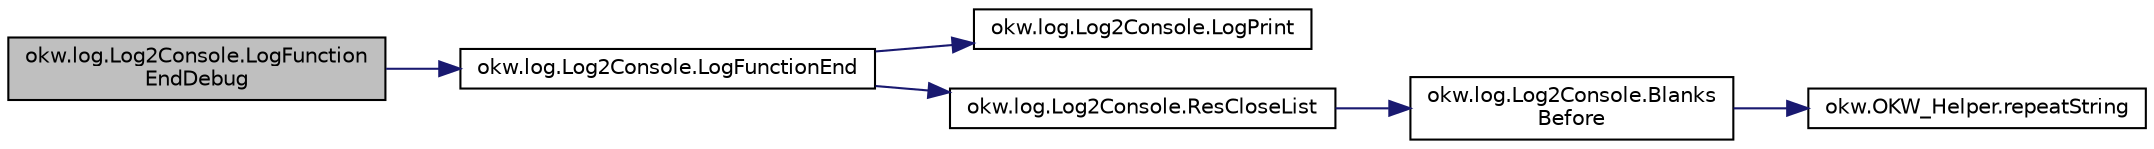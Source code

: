 digraph "okw.log.Log2Console.LogFunctionEndDebug"
{
 // INTERACTIVE_SVG=YES
 // LATEX_PDF_SIZE
  edge [fontname="Helvetica",fontsize="10",labelfontname="Helvetica",labelfontsize="10"];
  node [fontname="Helvetica",fontsize="10",shape=record];
  rankdir="LR";
  Node1 [label="okw.log.Log2Console.LogFunction\lEndDebug",height=0.2,width=0.4,color="black", fillcolor="grey75", style="filled", fontcolor="black",tooltip="LogFunctionEndDebug(Boolean):"];
  Node1 -> Node2 [color="midnightblue",fontsize="10",style="solid",fontname="Helvetica"];
  Node2 [label="okw.log.Log2Console.LogFunctionEnd",height=0.2,width=0.4,color="black", fillcolor="white", style="filled",URL="$classokw_1_1log_1_1_log2_console.html#ae5d97f0d2c5d086474b811f700e97eb1",tooltip="LogFunctionEnd:"];
  Node2 -> Node3 [color="midnightblue",fontsize="10",style="solid",fontname="Helvetica"];
  Node3 [label="okw.log.Log2Console.LogPrint",height=0.2,width=0.4,color="black", fillcolor="white", style="filled",URL="$classokw_1_1log_1_1_log2_console.html#a76c2788140c26471575dfa92c118d1dc",tooltip="LogPrint: Prints the given message to the results."];
  Node2 -> Node4 [color="midnightblue",fontsize="10",style="solid",fontname="Helvetica"];
  Node4 [label="okw.log.Log2Console.ResCloseList",height=0.2,width=0.4,color="black", fillcolor="white", style="filled",URL="$classokw_1_1log_1_1_log2_console.html#ab2120d2a3c68dc03a6a62d02570bfbd6",tooltip="ResCloseList: Closes the outline level."];
  Node4 -> Node5 [color="midnightblue",fontsize="10",style="solid",fontname="Helvetica"];
  Node5 [label="okw.log.Log2Console.Blanks\lBefore",height=0.2,width=0.4,color="black", fillcolor="white", style="filled",URL="$classokw_1_1log_1_1_log2_console.html#a418e8bba5b89f56ddaf2fea089dd24b2",tooltip="Erzeugt die Einrücktiefe für die Console-Ausgabe."];
  Node5 -> Node6 [color="midnightblue",fontsize="10",style="solid",fontname="Helvetica"];
  Node6 [label="okw.OKW_Helper.repeatString",height=0.2,width=0.4,color="black", fillcolor="white", style="filled",URL="$classokw_1_1_o_k_w___helper.html#ab5e676787808ed174e603c1e3bfcd176",tooltip=" "];
}
